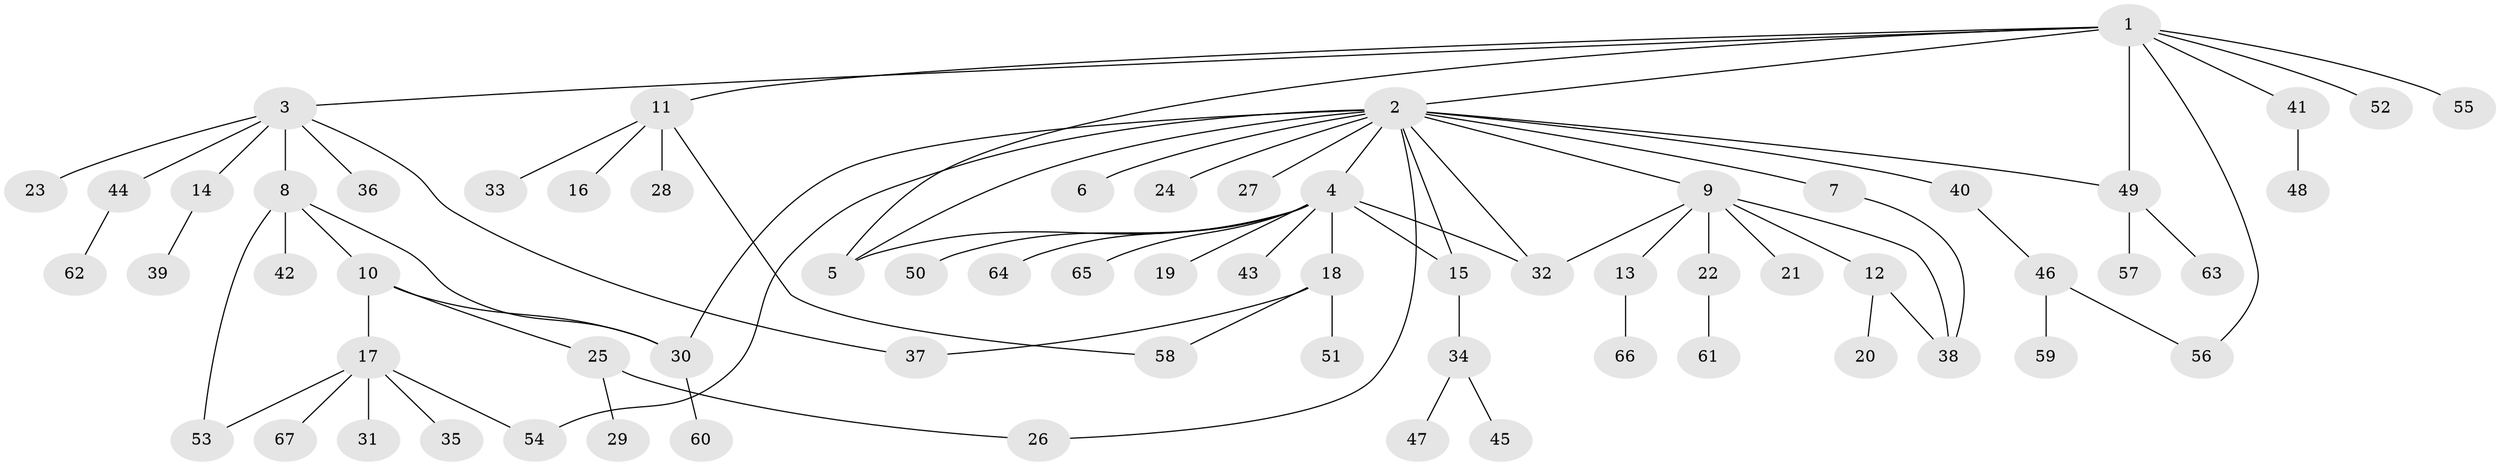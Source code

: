 // Generated by graph-tools (version 1.1) at 2025/35/03/09/25 02:35:37]
// undirected, 67 vertices, 82 edges
graph export_dot {
graph [start="1"]
  node [color=gray90,style=filled];
  1;
  2;
  3;
  4;
  5;
  6;
  7;
  8;
  9;
  10;
  11;
  12;
  13;
  14;
  15;
  16;
  17;
  18;
  19;
  20;
  21;
  22;
  23;
  24;
  25;
  26;
  27;
  28;
  29;
  30;
  31;
  32;
  33;
  34;
  35;
  36;
  37;
  38;
  39;
  40;
  41;
  42;
  43;
  44;
  45;
  46;
  47;
  48;
  49;
  50;
  51;
  52;
  53;
  54;
  55;
  56;
  57;
  58;
  59;
  60;
  61;
  62;
  63;
  64;
  65;
  66;
  67;
  1 -- 2;
  1 -- 3;
  1 -- 5;
  1 -- 11;
  1 -- 41;
  1 -- 49;
  1 -- 52;
  1 -- 55;
  1 -- 56;
  2 -- 4;
  2 -- 5;
  2 -- 6;
  2 -- 7;
  2 -- 9;
  2 -- 15;
  2 -- 24;
  2 -- 26;
  2 -- 27;
  2 -- 30;
  2 -- 32;
  2 -- 40;
  2 -- 49;
  2 -- 54;
  3 -- 8;
  3 -- 14;
  3 -- 23;
  3 -- 36;
  3 -- 37;
  3 -- 44;
  4 -- 5;
  4 -- 15;
  4 -- 18;
  4 -- 19;
  4 -- 32;
  4 -- 43;
  4 -- 50;
  4 -- 64;
  4 -- 65;
  7 -- 38;
  8 -- 10;
  8 -- 30;
  8 -- 42;
  8 -- 53;
  9 -- 12;
  9 -- 13;
  9 -- 21;
  9 -- 22;
  9 -- 32;
  9 -- 38;
  10 -- 17;
  10 -- 25;
  10 -- 30;
  11 -- 16;
  11 -- 28;
  11 -- 33;
  11 -- 58;
  12 -- 20;
  12 -- 38;
  13 -- 66;
  14 -- 39;
  15 -- 34;
  17 -- 31;
  17 -- 35;
  17 -- 53;
  17 -- 54;
  17 -- 67;
  18 -- 37;
  18 -- 51;
  18 -- 58;
  22 -- 61;
  25 -- 26;
  25 -- 29;
  30 -- 60;
  34 -- 45;
  34 -- 47;
  40 -- 46;
  41 -- 48;
  44 -- 62;
  46 -- 56;
  46 -- 59;
  49 -- 57;
  49 -- 63;
}
